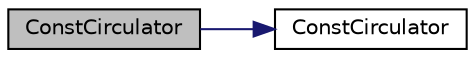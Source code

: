 digraph "ConstCirculator"
{
  bgcolor="transparent";
  edge [fontname="Helvetica",fontsize="10",labelfontname="Helvetica",labelfontsize="10"];
  node [fontname="Helvetica",fontsize="10",shape=record];
  rankdir="LR";
  Node1 [label="ConstCirculator",height=0.2,width=0.4,color="black", fillcolor="grey75", style="filled", fontcolor="black"];
  Node1 -> Node2 [color="midnightblue",fontsize="10",style="solid",fontname="Helvetica"];
  Node2 [label="ConstCirculator",height=0.2,width=0.4,color="black",URL="$a00392.html#a4d64e842df036e2680abeb568887e7b5",tooltip="Construct null. "];
}
